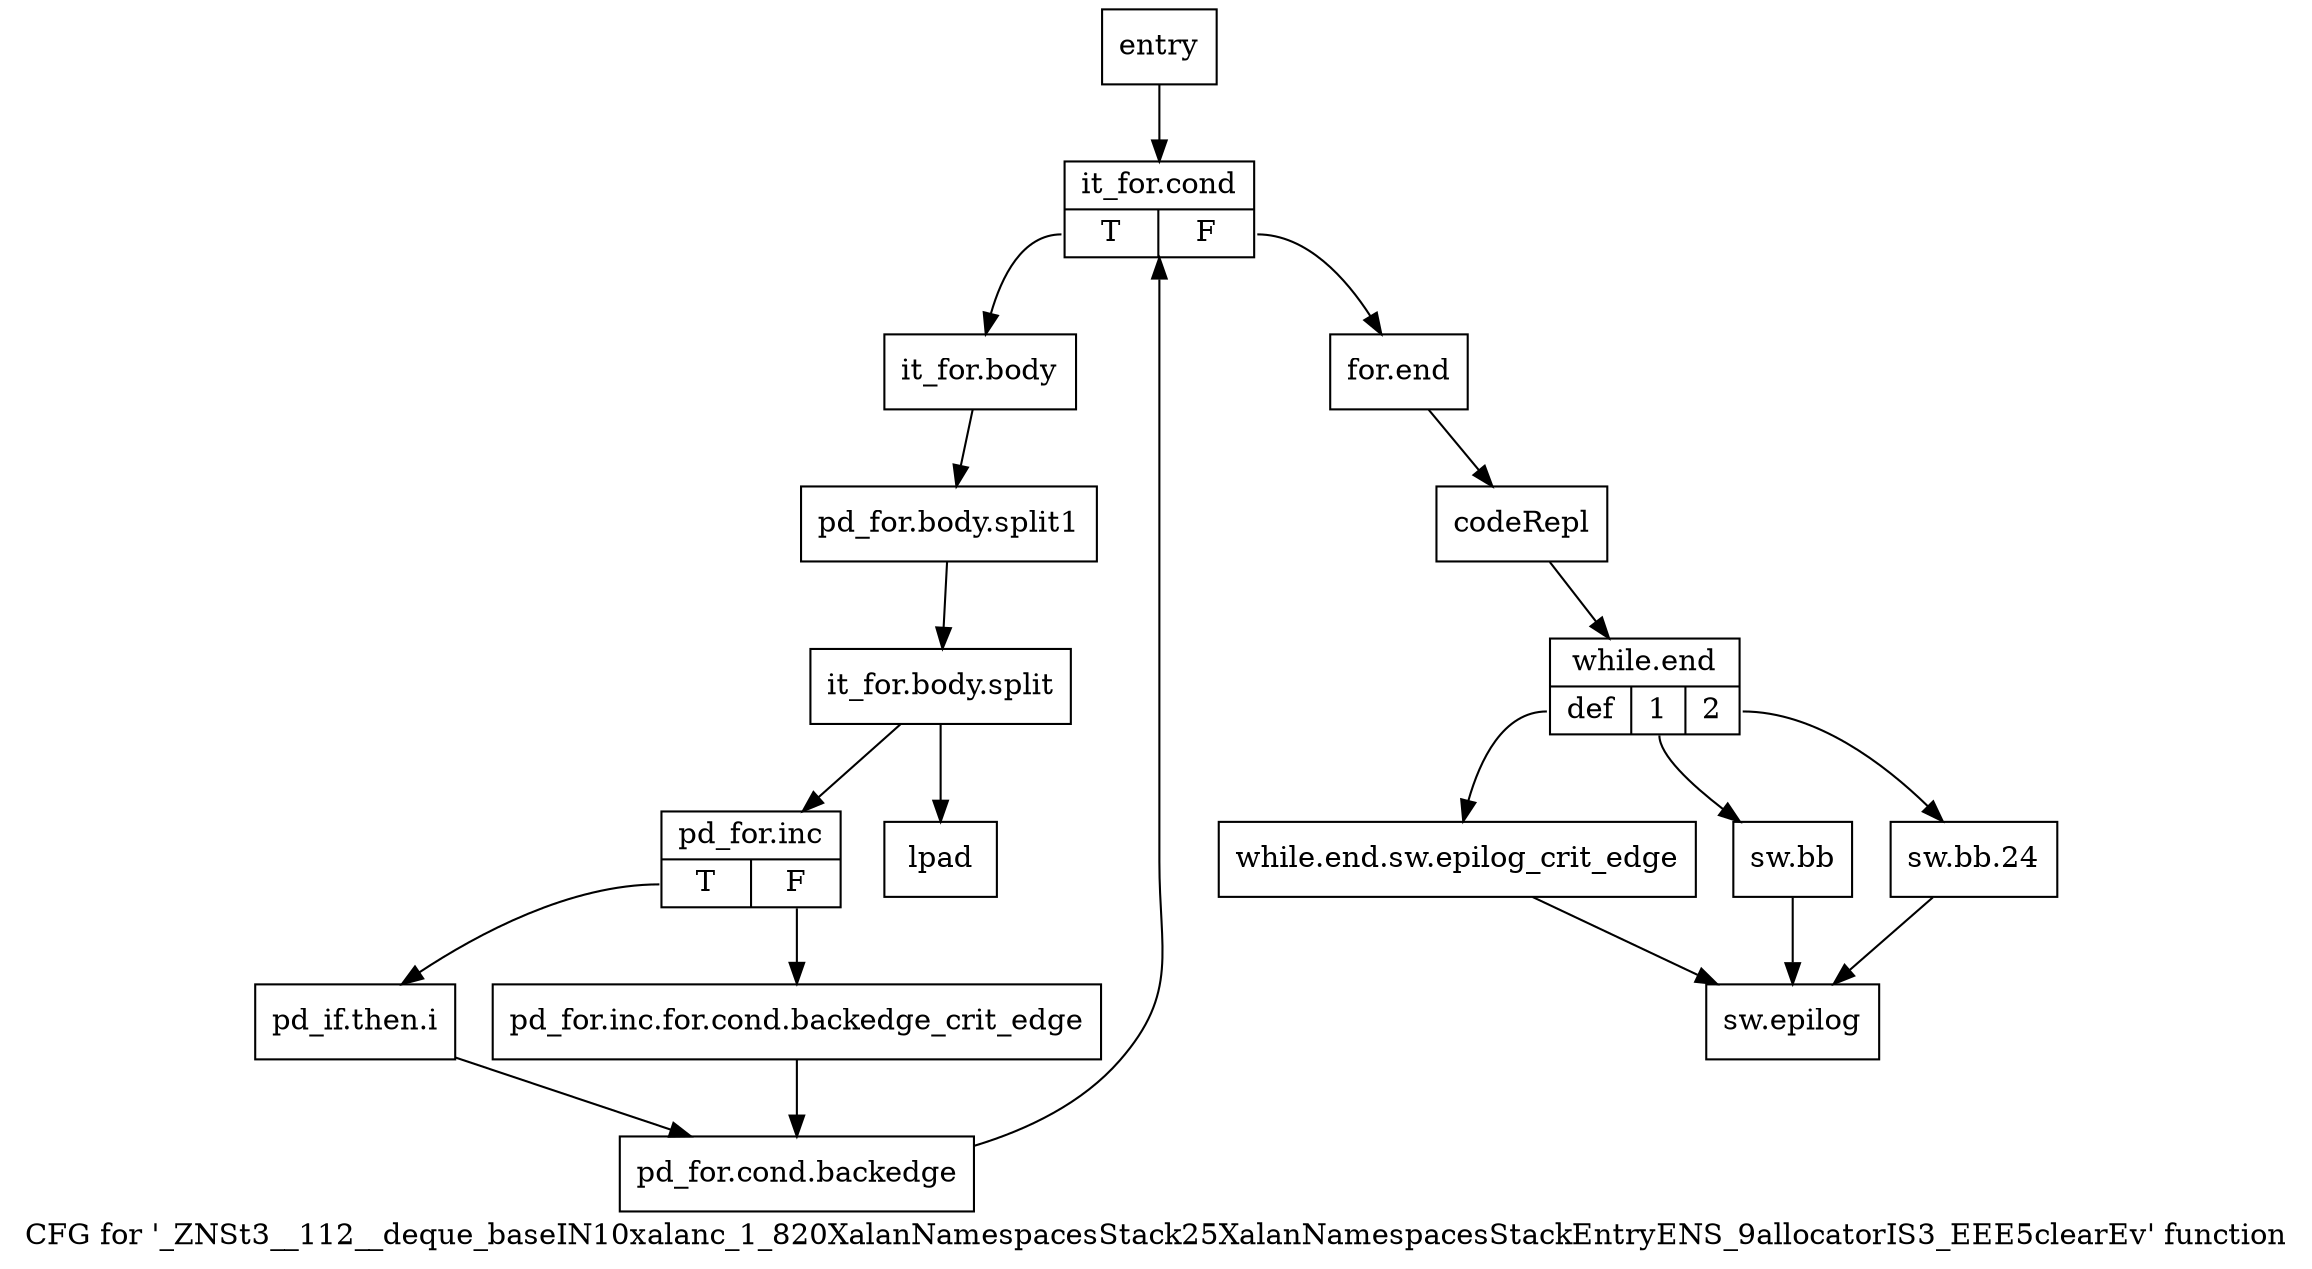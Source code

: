 digraph "CFG for '_ZNSt3__112__deque_baseIN10xalanc_1_820XalanNamespacesStack25XalanNamespacesStackEntryENS_9allocatorIS3_EEE5clearEv' function" {
	label="CFG for '_ZNSt3__112__deque_baseIN10xalanc_1_820XalanNamespacesStack25XalanNamespacesStackEntryENS_9allocatorIS3_EEE5clearEv' function";

	Node0x5b619f0 [shape=record,label="{entry}"];
	Node0x5b619f0 -> Node0x5b61a40;
	Node0x5b61a40 [shape=record,label="{it_for.cond|{<s0>T|<s1>F}}"];
	Node0x5b61a40:s0 -> Node0x5b61a90;
	Node0x5b61a40:s1 -> Node0x5b61c70;
	Node0x5b61a90 [shape=record,label="{it_for.body}"];
	Node0x5b61a90 -> Node0xb6cce10;
	Node0xb6cce10 [shape=record,label="{pd_for.body.split1}"];
	Node0xb6cce10 -> Node0xb69f9d0;
	Node0xb69f9d0 [shape=record,label="{it_for.body.split}"];
	Node0xb69f9d0 -> Node0x5b61ae0;
	Node0xb69f9d0 -> Node0x5b61c20;
	Node0x5b61ae0 [shape=record,label="{pd_for.inc|{<s0>T|<s1>F}}"];
	Node0x5b61ae0:s0 -> Node0x5b61b80;
	Node0x5b61ae0:s1 -> Node0x5b61b30;
	Node0x5b61b30 [shape=record,label="{pd_for.inc.for.cond.backedge_crit_edge}"];
	Node0x5b61b30 -> Node0x5b61bd0;
	Node0x5b61b80 [shape=record,label="{pd_if.then.i}"];
	Node0x5b61b80 -> Node0x5b61bd0;
	Node0x5b61bd0 [shape=record,label="{pd_for.cond.backedge}"];
	Node0x5b61bd0 -> Node0x5b61a40;
	Node0x5b61c20 [shape=record,label="{lpad}"];
	Node0x5b61c70 [shape=record,label="{for.end}"];
	Node0x5b61c70 -> Node0x5b61cc0;
	Node0x5b61cc0 [shape=record,label="{codeRepl}"];
	Node0x5b61cc0 -> Node0x5b61d10;
	Node0x5b61d10 [shape=record,label="{while.end|{<s0>def|<s1>1|<s2>2}}"];
	Node0x5b61d10:s0 -> Node0x5b61d60;
	Node0x5b61d10:s1 -> Node0x5b61db0;
	Node0x5b61d10:s2 -> Node0x5b61e00;
	Node0x5b61d60 [shape=record,label="{while.end.sw.epilog_crit_edge}"];
	Node0x5b61d60 -> Node0x5b61e50;
	Node0x5b61db0 [shape=record,label="{sw.bb}"];
	Node0x5b61db0 -> Node0x5b61e50;
	Node0x5b61e00 [shape=record,label="{sw.bb.24}"];
	Node0x5b61e00 -> Node0x5b61e50;
	Node0x5b61e50 [shape=record,label="{sw.epilog}"];
}
